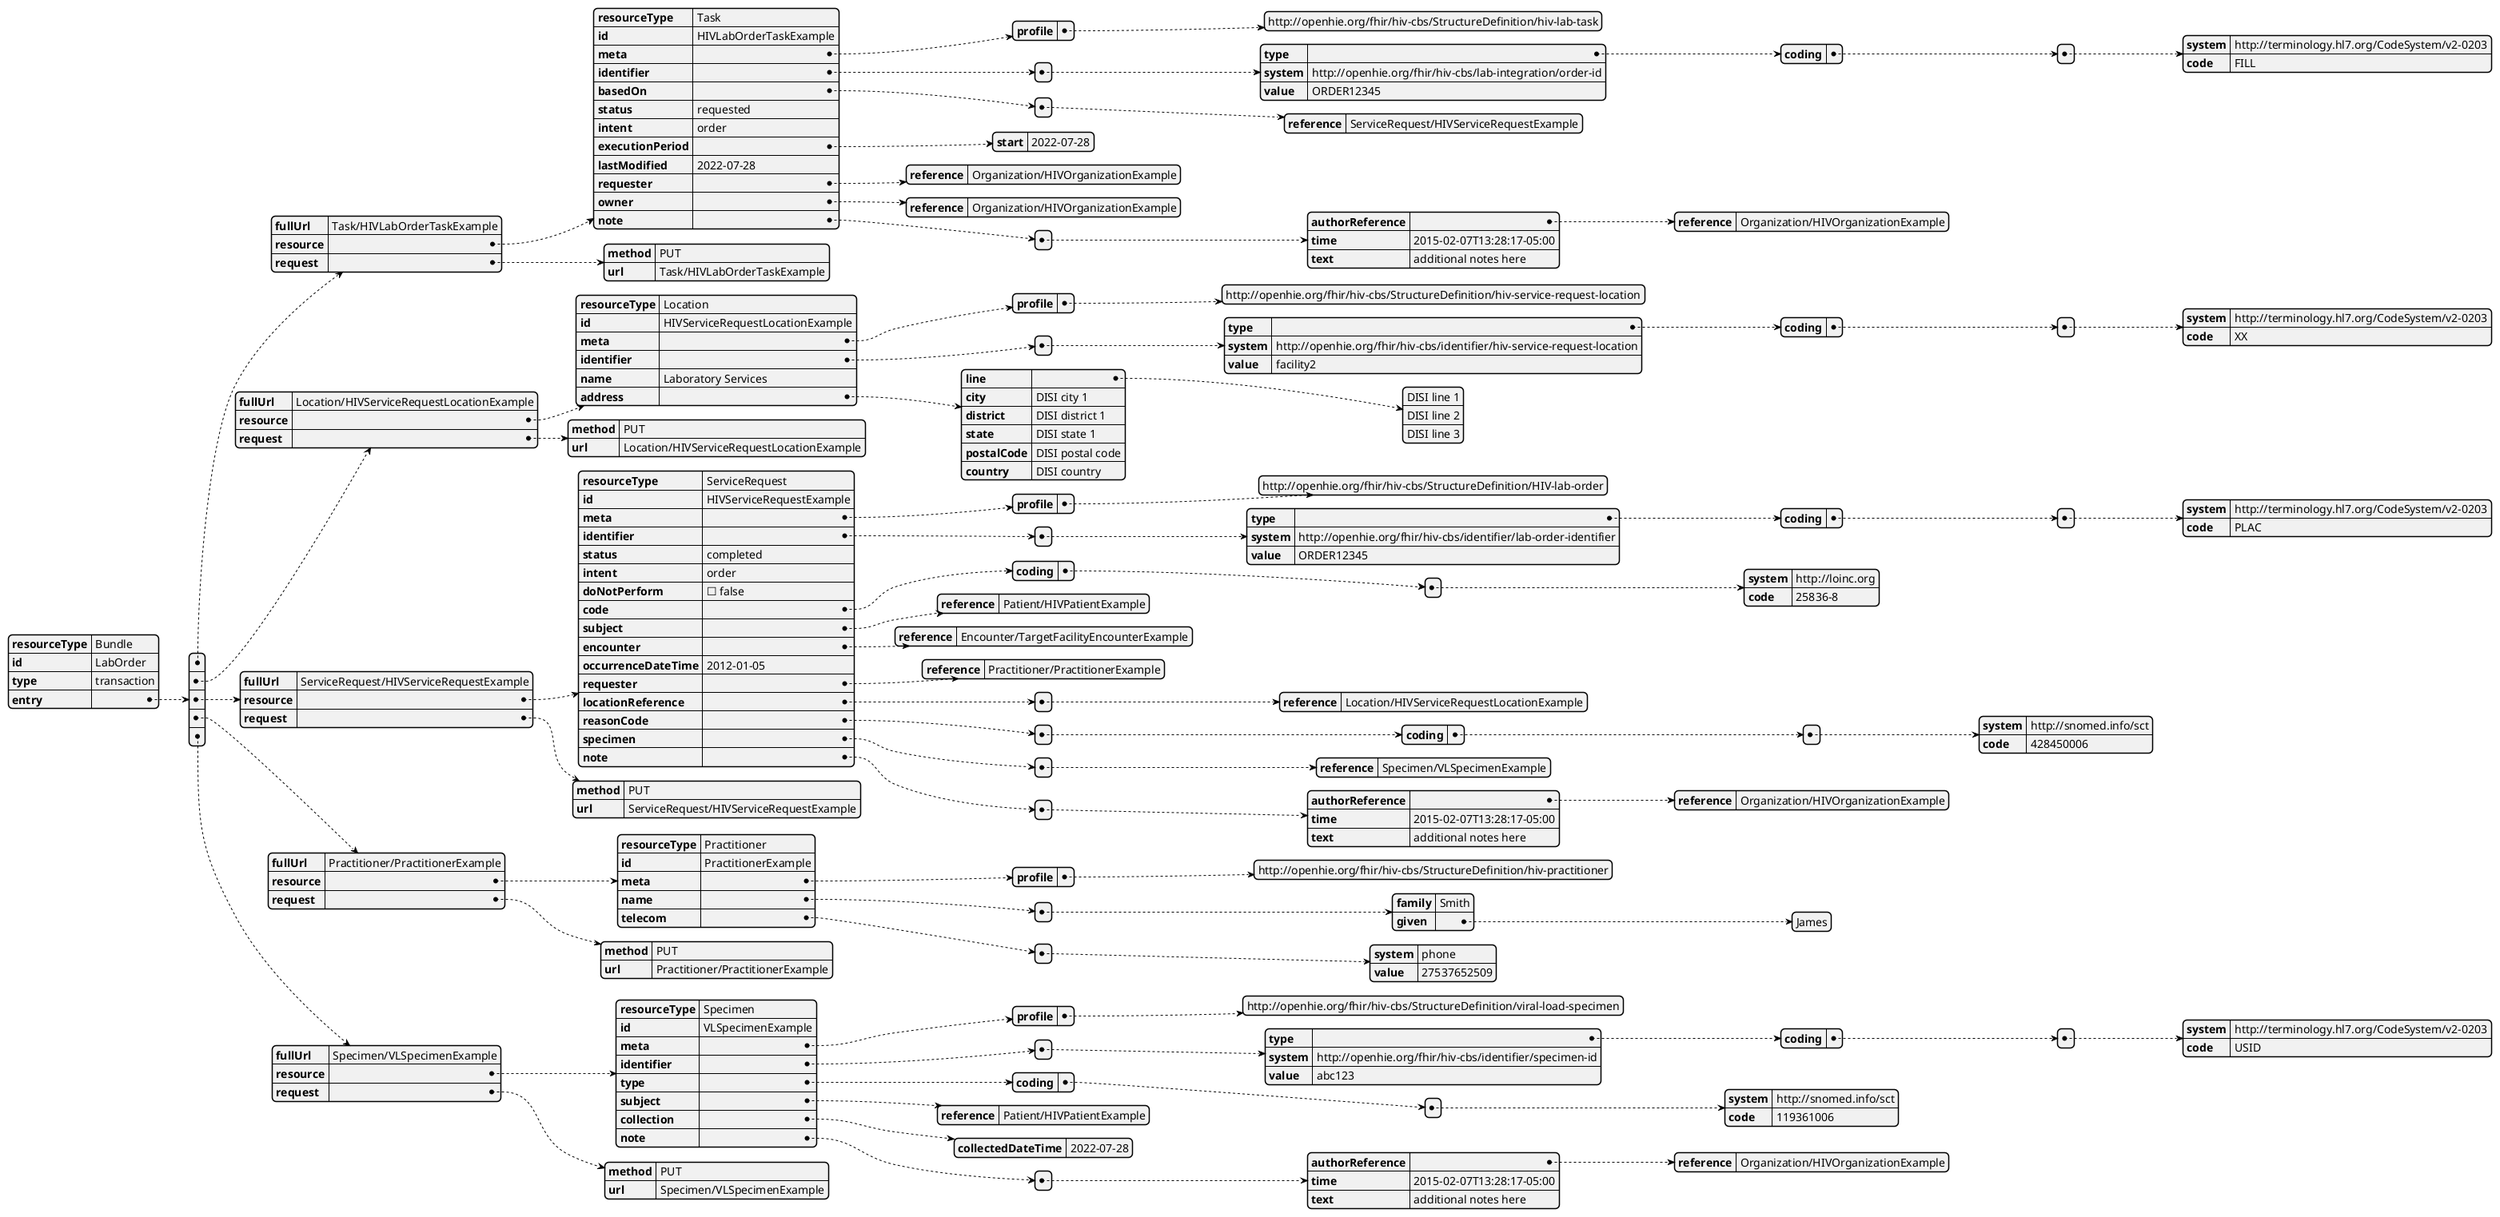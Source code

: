 @startjson lab-order-bundle
{
  "resourceType" : "Bundle",
  "id" : "LabOrder",
  "type" : "transaction",
  "entry" : [{
    "fullUrl" : "Task/HIVLabOrderTaskExample",
    "resource" : {
      "resourceType" : "Task",
      "id" : "HIVLabOrderTaskExample",
      "meta" : {
        "profile" : ["http://openhie.org/fhir/hiv-cbs/StructureDefinition/hiv-lab-task"]
      },
     
      "identifier" : [{
        "type" : {
          "coding" : [{
            "system" : "http://terminology.hl7.org/CodeSystem/v2-0203",
            "code" : "FILL"
          }]
        },
        "system" : "http://openhie.org/fhir/hiv-cbs/lab-integration/order-id",
        "value" : "ORDER12345"
      }],
      "basedOn" : [{
        "reference" : "ServiceRequest/HIVServiceRequestExample"
      }],
      "status" : "requested",
      "intent" : "order",
      "executionPeriod" : {
        "start" : "2022-07-28"
      },
      "lastModified" : "2022-07-28",
      "requester" : {
        "reference" : "Organization/HIVOrganizationExample"
      },
      "owner" : {
        "reference" : "Organization/HIVOrganizationExample"
      },
      "note" : [{
        "authorReference" : {
          "reference" : "Organization/HIVOrganizationExample"
        },
        "time" : "2015-02-07T13:28:17-05:00",
        "text" : "additional notes here"
      }]
    },
    "request" : {
      "method" : "PUT",
      "url" : "Task/HIVLabOrderTaskExample"
    }
  },
  {
    "fullUrl" : "Location/HIVServiceRequestLocationExample",
    "resource" : {
      "resourceType" : "Location",
      "id" : "HIVServiceRequestLocationExample",
      "meta" : {
        "profile" : ["http://openhie.org/fhir/hiv-cbs/StructureDefinition/hiv-service-request-location"]
      },
   
      "identifier" : [{
        "type" : {
          "coding" : [{
            "system" : "http://terminology.hl7.org/CodeSystem/v2-0203",
            "code" : "XX"
          }]
        },
        "system" : "http://openhie.org/fhir/hiv-cbs/identifier/hiv-service-request-location",
        "value" : "facility2"
      }],
      "name" : "Laboratory Services",
      "address" : {
        "line" : ["DISI line 1",
        "DISI line 2",
        "DISI line 3"],
        "city" : "DISI city 1",
        "district" : "DISI district 1",
        "state" : "DISI state 1",
        "postalCode" : "DISI postal code",
        "country" : "DISI country"
      }
    },
    "request" : {
      "method" : "PUT",
      "url" : "Location/HIVServiceRequestLocationExample"
    }
  },
  {
    "fullUrl" : "ServiceRequest/HIVServiceRequestExample",
    "resource" : {
      "resourceType" : "ServiceRequest",
      "id" : "HIVServiceRequestExample",
      "meta" : {
        "profile" : ["http://openhie.org/fhir/hiv-cbs/StructureDefinition/HIV-lab-order"]
      },
    
      "identifier" : [{
        "type" : {
          "coding" : [{
            "system" : "http://terminology.hl7.org/CodeSystem/v2-0203",
            "code" : "PLAC"
          }]
        },
        "system" : "http://openhie.org/fhir/hiv-cbs/identifier/lab-order-identifier",
        "value" : "ORDER12345"
      }],
      "status" : "completed",
      "intent" : "order",
      "doNotPerform" : false,
      "code" : {
        "coding" : [{
          "system" : "http://loinc.org",
          "code" : "25836-8"
        }]
      },
      "subject" : {
        "reference" : "Patient/HIVPatientExample"
      },
      "encounter" : {
        "reference" : "Encounter/TargetFacilityEncounterExample"
      },
      "occurrenceDateTime" : "2012-01-05",
      "requester" : {
        "reference" : "Practitioner/PractitionerExample"
      },
      "locationReference" : [{
        "reference" : "Location/HIVServiceRequestLocationExample"
      }],
      "reasonCode" : [{
        "coding" : [{
          "system" : "http://snomed.info/sct",
          "code" : "428450006"
        }]
      }],
      "specimen" : [{
        "reference" : "Specimen/VLSpecimenExample"
      }],
      "note" : [{
        "authorReference" : {
          "reference" : "Organization/HIVOrganizationExample"
        },
        "time" : "2015-02-07T13:28:17-05:00",
        "text" : "additional notes here"
      }]
    },
    "request" : {
      "method" : "PUT",
      "url" : "ServiceRequest/HIVServiceRequestExample"
    }
  },
  {
    "fullUrl" : "Practitioner/PractitionerExample",
    "resource" : {
      "resourceType" : "Practitioner",
      "id" : "PractitionerExample",
      "meta" : {
        "profile" : ["http://openhie.org/fhir/hiv-cbs/StructureDefinition/hiv-practitioner"]
      },
    
      "name" : [{
        "family" : "Smith",
        "given" : ["James"]
      }],
      "telecom" : [{
        "system" : "phone",
        "value" : "27537652509"
      }]
    },
    "request" : {
      "method" : "PUT",
      "url" : "Practitioner/PractitionerExample"
    }
  },
  {
    "fullUrl" : "Specimen/VLSpecimenExample",
    "resource" : {
      "resourceType" : "Specimen",
      "id" : "VLSpecimenExample",
      "meta" : {
        "profile" : ["http://openhie.org/fhir/hiv-cbs/StructureDefinition/viral-load-specimen"]
      },
   
      "identifier" : [{
        "type" : {
          "coding" : [{
            "system" : "http://terminology.hl7.org/CodeSystem/v2-0203",
            "code" : "USID"
          }]
        },
        "system" : "http://openhie.org/fhir/hiv-cbs/identifier/specimen-id",
        "value" : "abc123"
      }],
      "type" : {
        "coding" : [{
          "system" : "http://snomed.info/sct",
          "code" : "119361006"
        }]
      },
      "subject" : {
        "reference" : "Patient/HIVPatientExample"
      },
      "collection" : {
        "collectedDateTime" : "2022-07-28"
      },
      "note" : [{
        "authorReference" : {
          "reference" : "Organization/HIVOrganizationExample"
        },
        "time" : "2015-02-07T13:28:17-05:00",
        "text" : "additional notes here"
      }]
    },
    "request" : {
      "method" : "PUT",
      "url" : "Specimen/VLSpecimenExample"
    }
  }]
}
@endjson